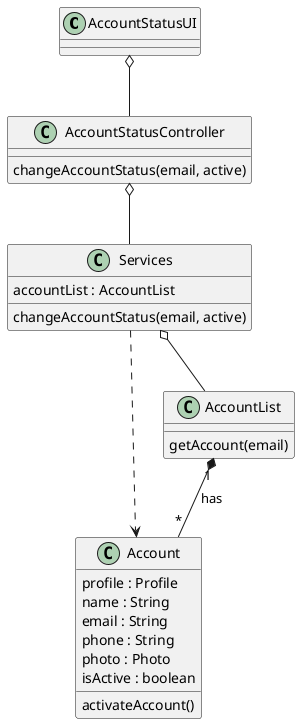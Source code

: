 @startuml

class AccountStatusUI {
}

class Account {
profile : Profile
name : String
email : String
phone : String
photo : Photo
isActive : boolean
activateAccount()
}

class AccountStatusController {
changeAccountStatus(email, active)
}

class Services {
accountList : AccountList
changeAccountStatus(email, active)
}

class "AccountList" {
getAccount(email)
}

Services ..> Account
Services o-- "AccountList"
AccountList "1" *-- "*" Account : has
AccountStatusController o-- Services
AccountStatusUI o-- AccountStatusController

@enduml